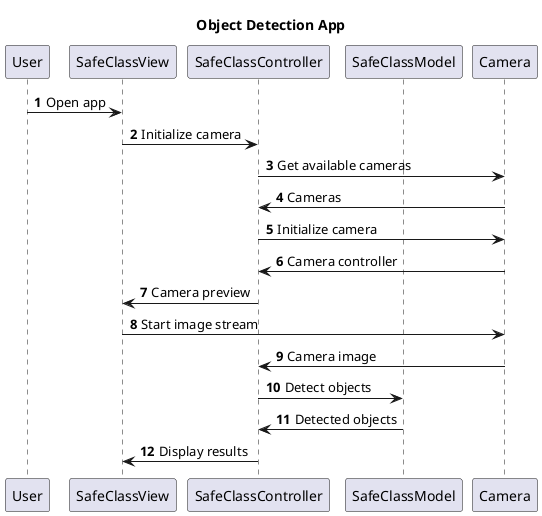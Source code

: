 @startuml SafeClass

title Object Detection App

autonumber
participant User
participant SafeClassView
participant SafeClassController
participant SafeClassModel
participant Camera

User -> SafeClassView: Open app
SafeClassView -> SafeClassController: Initialize camera
SafeClassController -> Camera: Get available cameras
Camera -> SafeClassController: Cameras
SafeClassController -> Camera: Initialize camera
Camera -> SafeClassController: Camera controller
SafeClassController -> SafeClassView: Camera preview
SafeClassView -> Camera: Start image stream
Camera -> SafeClassController: Camera image
SafeClassController -> SafeClassModel: Detect objects
SafeClassModel -> SafeClassController: Detected objects
SafeClassController -> SafeClassView: Display results

@enduml

